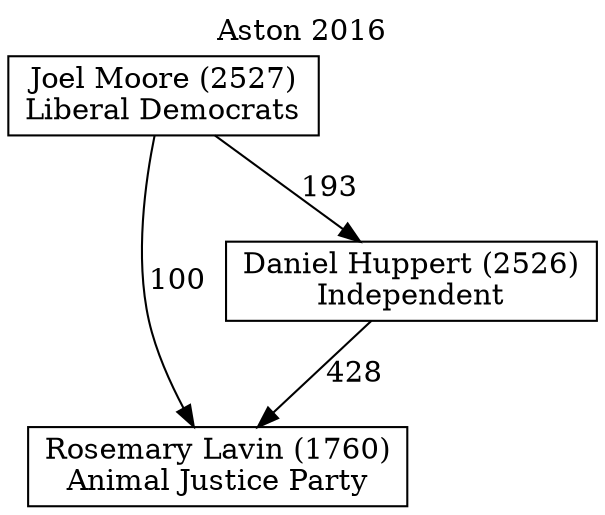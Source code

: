 // House preference flow
digraph "Rosemary Lavin (1760)_Aston_2016" {
	graph [label="Aston 2016" labelloc=t mclimit=10]
	node [shape=box]
	"Rosemary Lavin (1760)" [label="Rosemary Lavin (1760)
Animal Justice Party"]
	"Daniel Huppert (2526)" [label="Daniel Huppert (2526)
Independent"]
	"Joel Moore (2527)" [label="Joel Moore (2527)
Liberal Democrats"]
	"Joel Moore (2527)" -> "Rosemary Lavin (1760)" [label=100]
	"Joel Moore (2527)" -> "Daniel Huppert (2526)" [label=193]
	"Daniel Huppert (2526)" -> "Rosemary Lavin (1760)" [label=428]
}
